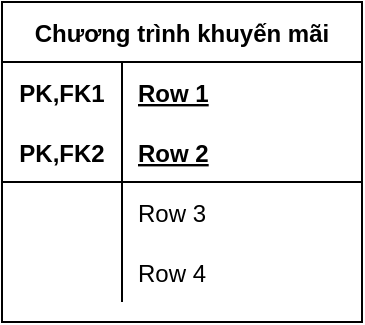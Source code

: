 <mxfile version="13.7.7" type="github">
  <diagram id="qqaC5-cMSb2hcvOH_urQ" name="Page-1">
    <mxGraphModel dx="1038" dy="580" grid="1" gridSize="10" guides="1" tooltips="1" connect="1" arrows="1" fold="1" page="1" pageScale="1" pageWidth="827" pageHeight="1169" math="0" shadow="0">
      <root>
        <mxCell id="0" />
        <mxCell id="1" parent="0" />
        <mxCell id="gR7qS71yZf2vfnv7pxTe-131" value="Chương trình khuyến mãi" style="shape=table;startSize=30;container=1;collapsible=1;childLayout=tableLayout;fixedRows=1;rowLines=0;fontStyle=1;align=center;resizeLast=1;labelBackgroundColor=none;" parent="1" vertex="1">
          <mxGeometry x="600" y="630" width="180" height="160" as="geometry" />
        </mxCell>
        <mxCell id="gR7qS71yZf2vfnv7pxTe-132" value="" style="shape=partialRectangle;collapsible=0;dropTarget=0;pointerEvents=0;fillColor=none;top=0;left=0;bottom=0;right=0;points=[[0,0.5],[1,0.5]];portConstraint=eastwest;" parent="gR7qS71yZf2vfnv7pxTe-131" vertex="1">
          <mxGeometry y="30" width="180" height="30" as="geometry" />
        </mxCell>
        <mxCell id="gR7qS71yZf2vfnv7pxTe-133" value="PK,FK1" style="shape=partialRectangle;connectable=0;fillColor=none;top=0;left=0;bottom=0;right=0;fontStyle=1;overflow=hidden;" parent="gR7qS71yZf2vfnv7pxTe-132" vertex="1">
          <mxGeometry width="60" height="30" as="geometry" />
        </mxCell>
        <mxCell id="gR7qS71yZf2vfnv7pxTe-134" value="Row 1" style="shape=partialRectangle;connectable=0;fillColor=none;top=0;left=0;bottom=0;right=0;align=left;spacingLeft=6;fontStyle=5;overflow=hidden;" parent="gR7qS71yZf2vfnv7pxTe-132" vertex="1">
          <mxGeometry x="60" width="120" height="30" as="geometry" />
        </mxCell>
        <mxCell id="gR7qS71yZf2vfnv7pxTe-135" value="" style="shape=partialRectangle;collapsible=0;dropTarget=0;pointerEvents=0;fillColor=none;top=0;left=0;bottom=1;right=0;points=[[0,0.5],[1,0.5]];portConstraint=eastwest;" parent="gR7qS71yZf2vfnv7pxTe-131" vertex="1">
          <mxGeometry y="60" width="180" height="30" as="geometry" />
        </mxCell>
        <mxCell id="gR7qS71yZf2vfnv7pxTe-136" value="PK,FK2" style="shape=partialRectangle;connectable=0;fillColor=none;top=0;left=0;bottom=0;right=0;fontStyle=1;overflow=hidden;" parent="gR7qS71yZf2vfnv7pxTe-135" vertex="1">
          <mxGeometry width="60" height="30" as="geometry" />
        </mxCell>
        <mxCell id="gR7qS71yZf2vfnv7pxTe-137" value="Row 2" style="shape=partialRectangle;connectable=0;fillColor=none;top=0;left=0;bottom=0;right=0;align=left;spacingLeft=6;fontStyle=5;overflow=hidden;" parent="gR7qS71yZf2vfnv7pxTe-135" vertex="1">
          <mxGeometry x="60" width="120" height="30" as="geometry" />
        </mxCell>
        <mxCell id="gR7qS71yZf2vfnv7pxTe-138" value="" style="shape=partialRectangle;collapsible=0;dropTarget=0;pointerEvents=0;fillColor=none;top=0;left=0;bottom=0;right=0;points=[[0,0.5],[1,0.5]];portConstraint=eastwest;" parent="gR7qS71yZf2vfnv7pxTe-131" vertex="1">
          <mxGeometry y="90" width="180" height="30" as="geometry" />
        </mxCell>
        <mxCell id="gR7qS71yZf2vfnv7pxTe-139" value="" style="shape=partialRectangle;connectable=0;fillColor=none;top=0;left=0;bottom=0;right=0;editable=1;overflow=hidden;" parent="gR7qS71yZf2vfnv7pxTe-138" vertex="1">
          <mxGeometry width="60" height="30" as="geometry" />
        </mxCell>
        <mxCell id="gR7qS71yZf2vfnv7pxTe-140" value="Row 3" style="shape=partialRectangle;connectable=0;fillColor=none;top=0;left=0;bottom=0;right=0;align=left;spacingLeft=6;overflow=hidden;" parent="gR7qS71yZf2vfnv7pxTe-138" vertex="1">
          <mxGeometry x="60" width="120" height="30" as="geometry" />
        </mxCell>
        <mxCell id="gR7qS71yZf2vfnv7pxTe-141" value="" style="shape=partialRectangle;collapsible=0;dropTarget=0;pointerEvents=0;fillColor=none;top=0;left=0;bottom=0;right=0;points=[[0,0.5],[1,0.5]];portConstraint=eastwest;" parent="gR7qS71yZf2vfnv7pxTe-131" vertex="1">
          <mxGeometry y="120" width="180" height="30" as="geometry" />
        </mxCell>
        <mxCell id="gR7qS71yZf2vfnv7pxTe-142" value="" style="shape=partialRectangle;connectable=0;fillColor=none;top=0;left=0;bottom=0;right=0;editable=1;overflow=hidden;" parent="gR7qS71yZf2vfnv7pxTe-141" vertex="1">
          <mxGeometry width="60" height="30" as="geometry" />
        </mxCell>
        <mxCell id="gR7qS71yZf2vfnv7pxTe-143" value="Row 4" style="shape=partialRectangle;connectable=0;fillColor=none;top=0;left=0;bottom=0;right=0;align=left;spacingLeft=6;overflow=hidden;" parent="gR7qS71yZf2vfnv7pxTe-141" vertex="1">
          <mxGeometry x="60" width="120" height="30" as="geometry" />
        </mxCell>
      </root>
    </mxGraphModel>
  </diagram>
</mxfile>

